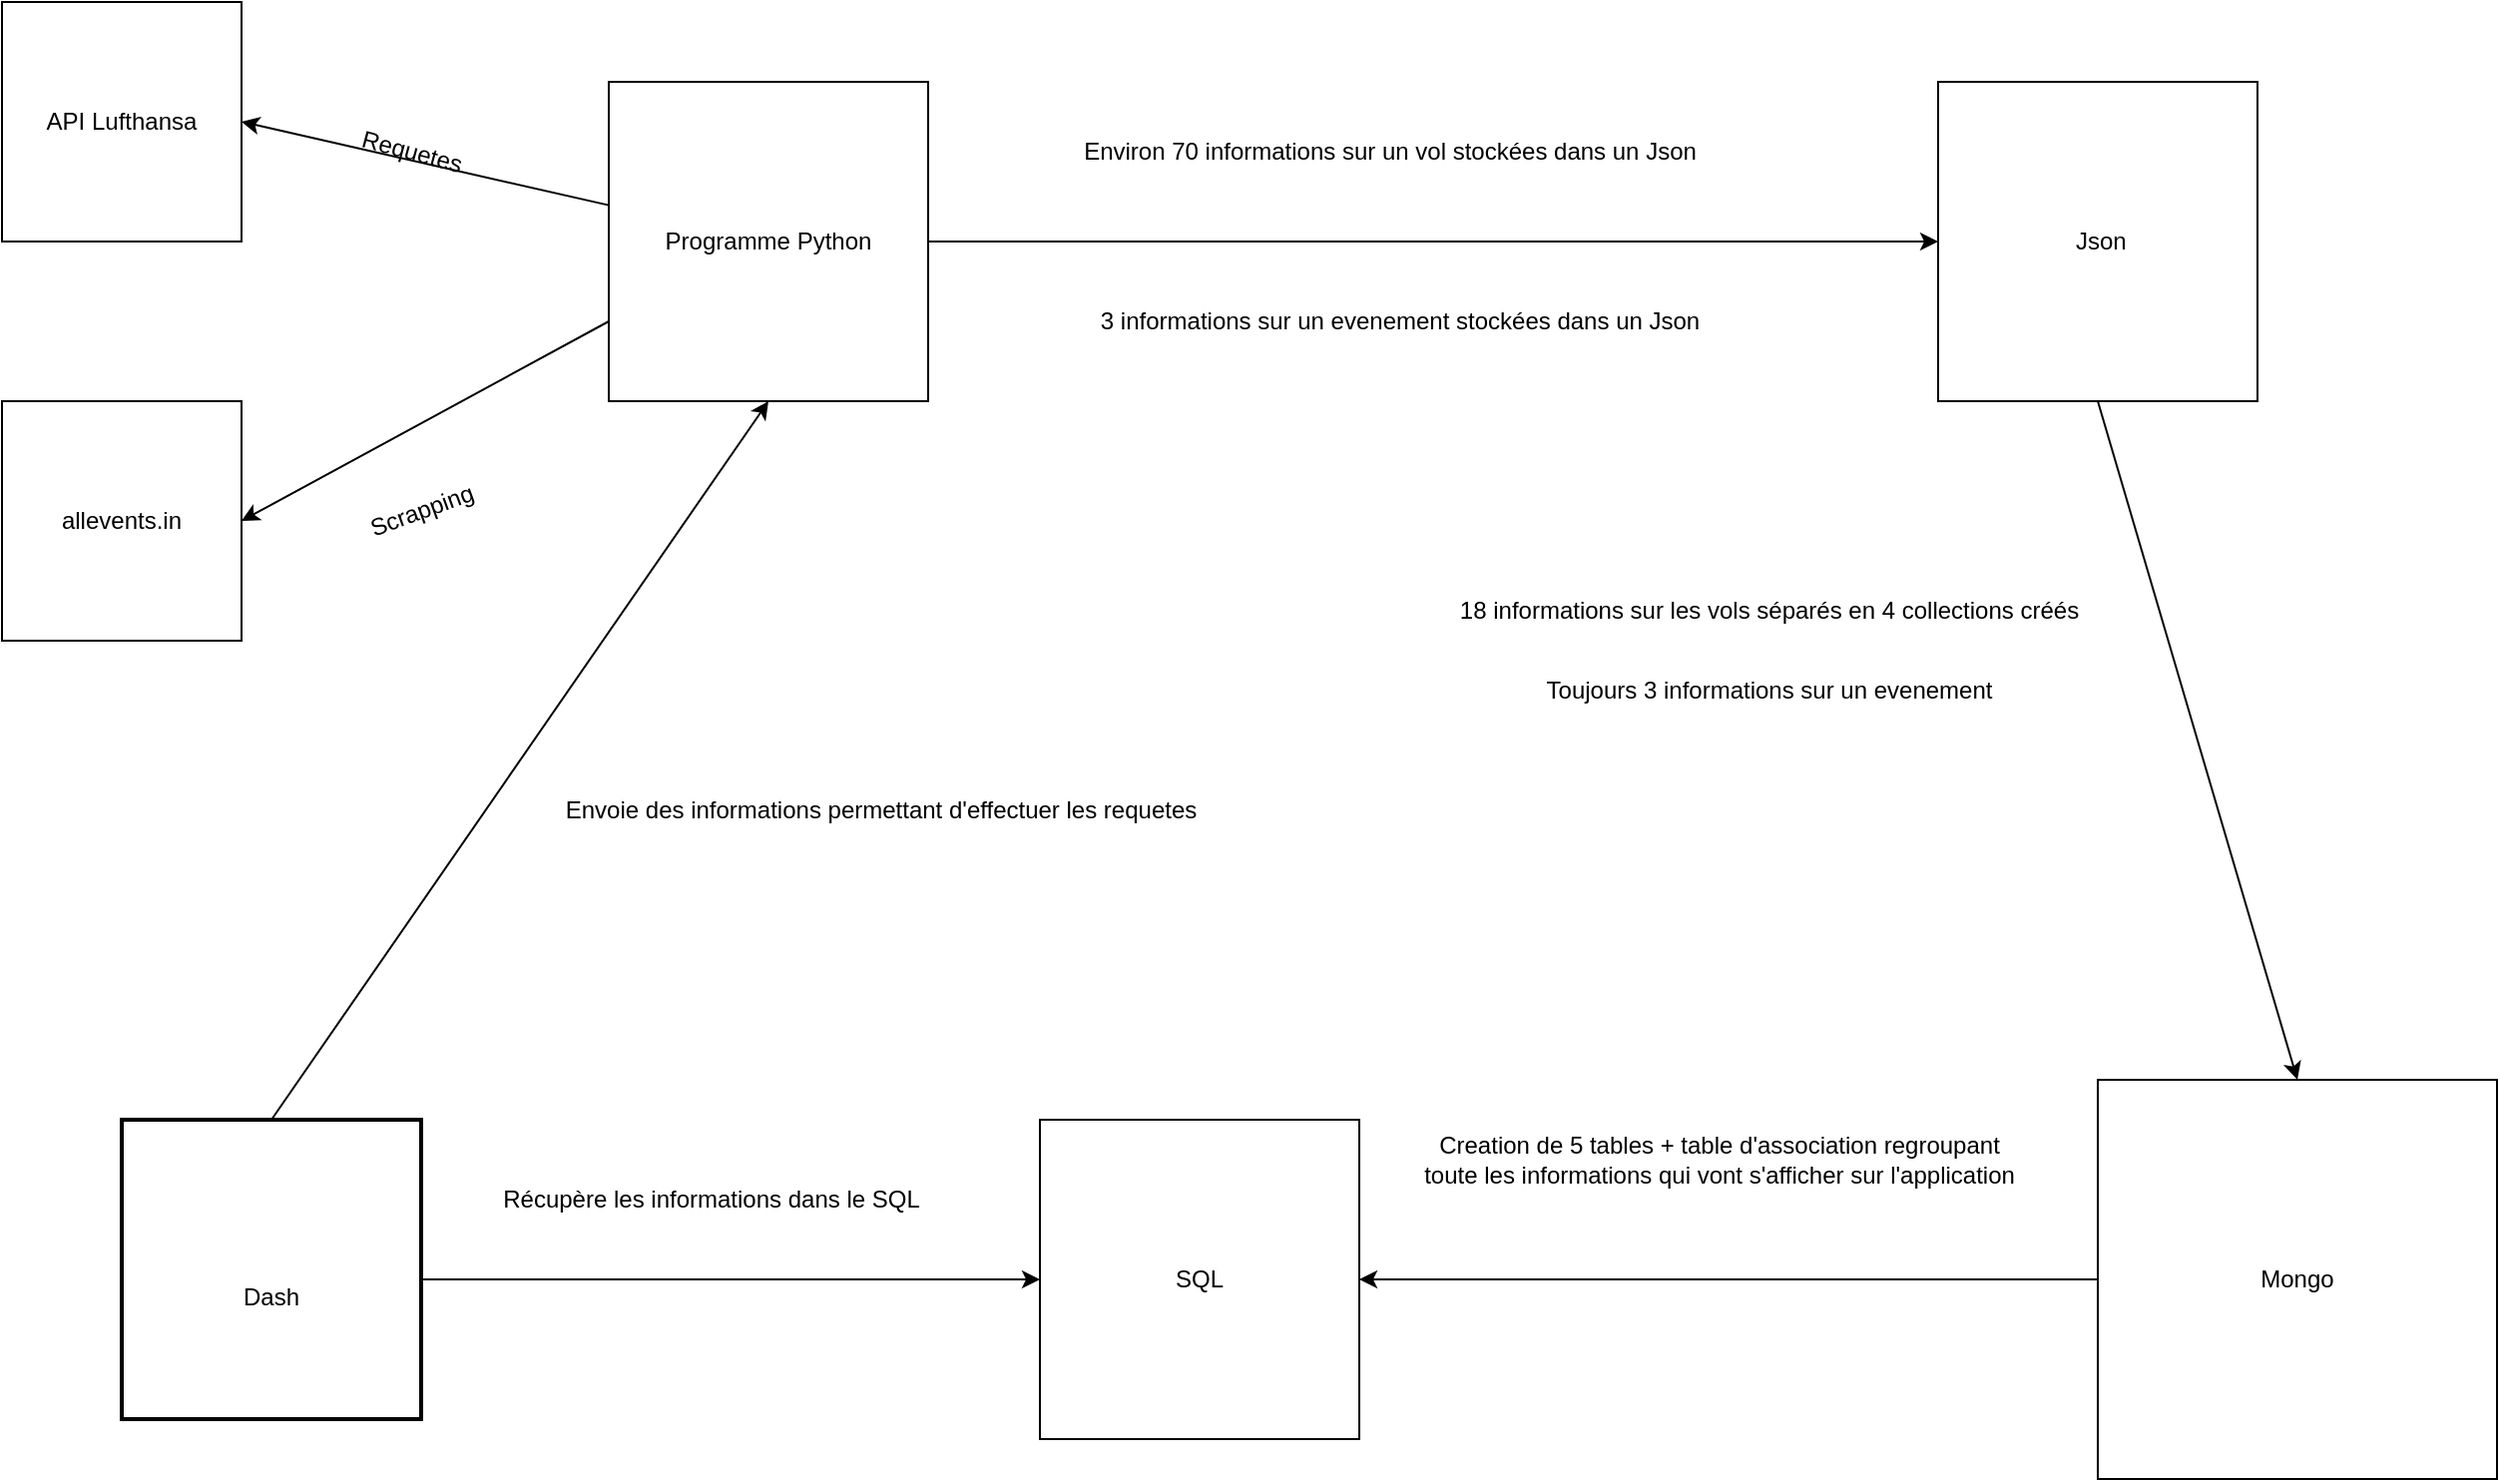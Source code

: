 <mxfile version="20.4.0" type="device"><diagram id="XjW0vT8t0IaUBVId6s_J" name="Page-1"><mxGraphModel dx="1382" dy="764" grid="1" gridSize="10" guides="1" tooltips="1" connect="1" arrows="1" fold="1" page="1" pageScale="1" pageWidth="827" pageHeight="1169" math="0" shadow="0"><root><mxCell id="0"/><mxCell id="1" parent="0"/><mxCell id="Zqqodo5xgcHq_CVAQSiO-1" value="API Lufthansa" style="whiteSpace=wrap;html=1;aspect=fixed;" parent="1" vertex="1"><mxGeometry x="110" y="40" width="120" height="120" as="geometry"/></mxCell><mxCell id="Zqqodo5xgcHq_CVAQSiO-2" value="allevents.in" style="whiteSpace=wrap;html=1;aspect=fixed;" parent="1" vertex="1"><mxGeometry x="110" y="240" width="120" height="120" as="geometry"/></mxCell><mxCell id="Zqqodo5xgcHq_CVAQSiO-10" style="edgeStyle=orthogonalEdgeStyle;rounded=0;orthogonalLoop=1;jettySize=auto;html=1;exitX=1;exitY=0.5;exitDx=0;exitDy=0;entryX=0;entryY=0.5;entryDx=0;entryDy=0;" parent="1" source="Zqqodo5xgcHq_CVAQSiO-3" target="Zqqodo5xgcHq_CVAQSiO-13" edge="1"><mxGeometry relative="1" as="geometry"><mxPoint x="530" y="190" as="targetPoint"/></mxGeometry></mxCell><mxCell id="Zqqodo5xgcHq_CVAQSiO-3" value="Programme Python" style="whiteSpace=wrap;html=1;aspect=fixed;" parent="1" vertex="1"><mxGeometry x="414" y="80" width="160" height="160" as="geometry"/></mxCell><mxCell id="Zqqodo5xgcHq_CVAQSiO-4" value="" style="endArrow=classic;html=1;rounded=0;exitX=0;exitY=0.75;exitDx=0;exitDy=0;entryX=1;entryY=0.5;entryDx=0;entryDy=0;" parent="1" source="Zqqodo5xgcHq_CVAQSiO-3" target="Zqqodo5xgcHq_CVAQSiO-2" edge="1"><mxGeometry width="50" height="50" relative="1" as="geometry"><mxPoint x="590" y="420" as="sourcePoint"/><mxPoint x="640" y="370" as="targetPoint"/></mxGeometry></mxCell><mxCell id="Zqqodo5xgcHq_CVAQSiO-5" value="Scrapping" style="text;html=1;align=center;verticalAlign=middle;resizable=0;points=[];autosize=1;strokeColor=none;fillColor=none;rotation=-20;" parent="1" vertex="1"><mxGeometry x="280" y="280" width="80" height="30" as="geometry"/></mxCell><mxCell id="Zqqodo5xgcHq_CVAQSiO-6" value="" style="endArrow=classic;html=1;rounded=0;entryX=1;entryY=0.5;entryDx=0;entryDy=0;" parent="1" source="Zqqodo5xgcHq_CVAQSiO-3" target="Zqqodo5xgcHq_CVAQSiO-1" edge="1"><mxGeometry width="50" height="50" relative="1" as="geometry"><mxPoint x="590" y="420" as="sourcePoint"/><mxPoint x="640" y="370" as="targetPoint"/></mxGeometry></mxCell><mxCell id="Zqqodo5xgcHq_CVAQSiO-7" value="Requetes" style="text;html=1;align=center;verticalAlign=middle;resizable=0;points=[];autosize=1;strokeColor=none;fillColor=none;rotation=15;" parent="1" vertex="1"><mxGeometry x="280" y="100" width="70" height="30" as="geometry"/></mxCell><mxCell id="Zqqodo5xgcHq_CVAQSiO-13" value="&amp;nbsp;Json" style="whiteSpace=wrap;html=1;aspect=fixed;" parent="1" vertex="1"><mxGeometry x="1080" y="80" width="160" height="160" as="geometry"/></mxCell><mxCell id="Zqqodo5xgcHq_CVAQSiO-14" value="SQL" style="whiteSpace=wrap;html=1;aspect=fixed;" parent="1" vertex="1"><mxGeometry x="630" y="600" width="160" height="160" as="geometry"/></mxCell><mxCell id="Zqqodo5xgcHq_CVAQSiO-18" value="Environ 70 informations sur un vol stockées dans un Json" style="text;html=1;align=center;verticalAlign=middle;resizable=0;points=[];autosize=1;strokeColor=none;fillColor=none;" parent="1" vertex="1"><mxGeometry x="640" y="100" width="330" height="30" as="geometry"/></mxCell><mxCell id="Zqqodo5xgcHq_CVAQSiO-22" value="&lt;span style=&quot;font-size: 12px;&quot;&gt;Dash&lt;br&gt;&lt;/span&gt;" style="whiteSpace=wrap;html=1;aspect=fixed;fontSize=50;strokeWidth=2;" parent="1" vertex="1"><mxGeometry x="170" y="600" width="150" height="150" as="geometry"/></mxCell><mxCell id="Zqqodo5xgcHq_CVAQSiO-23" value="" style="endArrow=classic;html=1;rounded=0;fontSize=12;exitX=0.5;exitY=0;exitDx=0;exitDy=0;entryX=0.5;entryY=1;entryDx=0;entryDy=0;" parent="1" source="Zqqodo5xgcHq_CVAQSiO-22" target="Zqqodo5xgcHq_CVAQSiO-3" edge="1"><mxGeometry width="50" height="50" relative="1" as="geometry"><mxPoint x="610" y="390" as="sourcePoint"/><mxPoint x="660" y="340" as="targetPoint"/></mxGeometry></mxCell><mxCell id="Zqqodo5xgcHq_CVAQSiO-24" value="Envoie des informations permettant d'effectuer les requetes" style="text;html=1;align=center;verticalAlign=middle;resizable=0;points=[];autosize=1;strokeColor=none;fillColor=none;fontSize=12;" parent="1" vertex="1"><mxGeometry x="380" y="430" width="340" height="30" as="geometry"/></mxCell><mxCell id="0AUEFKm6AGfrqPi6SfNS-1" value="Mongo" style="rounded=0;whiteSpace=wrap;html=1;" vertex="1" parent="1"><mxGeometry x="1160" y="580" width="200" height="200" as="geometry"/></mxCell><mxCell id="0AUEFKm6AGfrqPi6SfNS-3" value="" style="endArrow=classic;html=1;rounded=0;exitX=0;exitY=0.5;exitDx=0;exitDy=0;" edge="1" parent="1" source="0AUEFKm6AGfrqPi6SfNS-1" target="Zqqodo5xgcHq_CVAQSiO-14"><mxGeometry width="50" height="50" relative="1" as="geometry"><mxPoint x="1010" y="450" as="sourcePoint"/><mxPoint x="1060" y="400" as="targetPoint"/></mxGeometry></mxCell><mxCell id="0AUEFKm6AGfrqPi6SfNS-6" value="" style="endArrow=classic;html=1;rounded=0;exitX=0.5;exitY=1;exitDx=0;exitDy=0;entryX=0.5;entryY=0;entryDx=0;entryDy=0;" edge="1" parent="1" source="Zqqodo5xgcHq_CVAQSiO-13" target="0AUEFKm6AGfrqPi6SfNS-1"><mxGeometry width="50" height="50" relative="1" as="geometry"><mxPoint x="1160" y="550" as="sourcePoint"/><mxPoint x="1220" y="520" as="targetPoint"/></mxGeometry></mxCell><mxCell id="0AUEFKm6AGfrqPi6SfNS-7" value="3 informations sur un evenement stockées dans un Json" style="text;html=1;align=center;verticalAlign=middle;resizable=0;points=[];autosize=1;strokeColor=none;fillColor=none;" vertex="1" parent="1"><mxGeometry x="650" y="185" width="320" height="30" as="geometry"/></mxCell><mxCell id="0AUEFKm6AGfrqPi6SfNS-8" value="18 informations sur les vols séparés en 4 collections créés" style="text;html=1;align=center;verticalAlign=middle;resizable=0;points=[];autosize=1;strokeColor=none;fillColor=none;" vertex="1" parent="1"><mxGeometry x="830" y="330" width="330" height="30" as="geometry"/></mxCell><mxCell id="0AUEFKm6AGfrqPi6SfNS-9" value="Toujours 3 informations sur un evenement" style="text;html=1;align=center;verticalAlign=middle;resizable=0;points=[];autosize=1;strokeColor=none;fillColor=none;" vertex="1" parent="1"><mxGeometry x="870" y="370" width="250" height="30" as="geometry"/></mxCell><mxCell id="0AUEFKm6AGfrqPi6SfNS-10" value="Creation de 5 tables + table d'association regroupant &lt;br&gt;toute les informations qui vont s'afficher sur l'application" style="text;html=1;align=center;verticalAlign=middle;resizable=0;points=[];autosize=1;strokeColor=none;fillColor=none;" vertex="1" parent="1"><mxGeometry x="810" y="600" width="320" height="40" as="geometry"/></mxCell><mxCell id="0AUEFKm6AGfrqPi6SfNS-12" value="" style="endArrow=classic;html=1;rounded=0;entryX=0;entryY=0.5;entryDx=0;entryDy=0;" edge="1" parent="1" target="Zqqodo5xgcHq_CVAQSiO-14"><mxGeometry width="50" height="50" relative="1" as="geometry"><mxPoint x="320" y="680" as="sourcePoint"/><mxPoint x="730" y="560" as="targetPoint"/></mxGeometry></mxCell><mxCell id="0AUEFKm6AGfrqPi6SfNS-13" value="Récupère les informations dans le SQL" style="text;html=1;align=center;verticalAlign=middle;resizable=0;points=[];autosize=1;strokeColor=none;fillColor=none;" vertex="1" parent="1"><mxGeometry x="350" y="625" width="230" height="30" as="geometry"/></mxCell></root></mxGraphModel></diagram></mxfile>